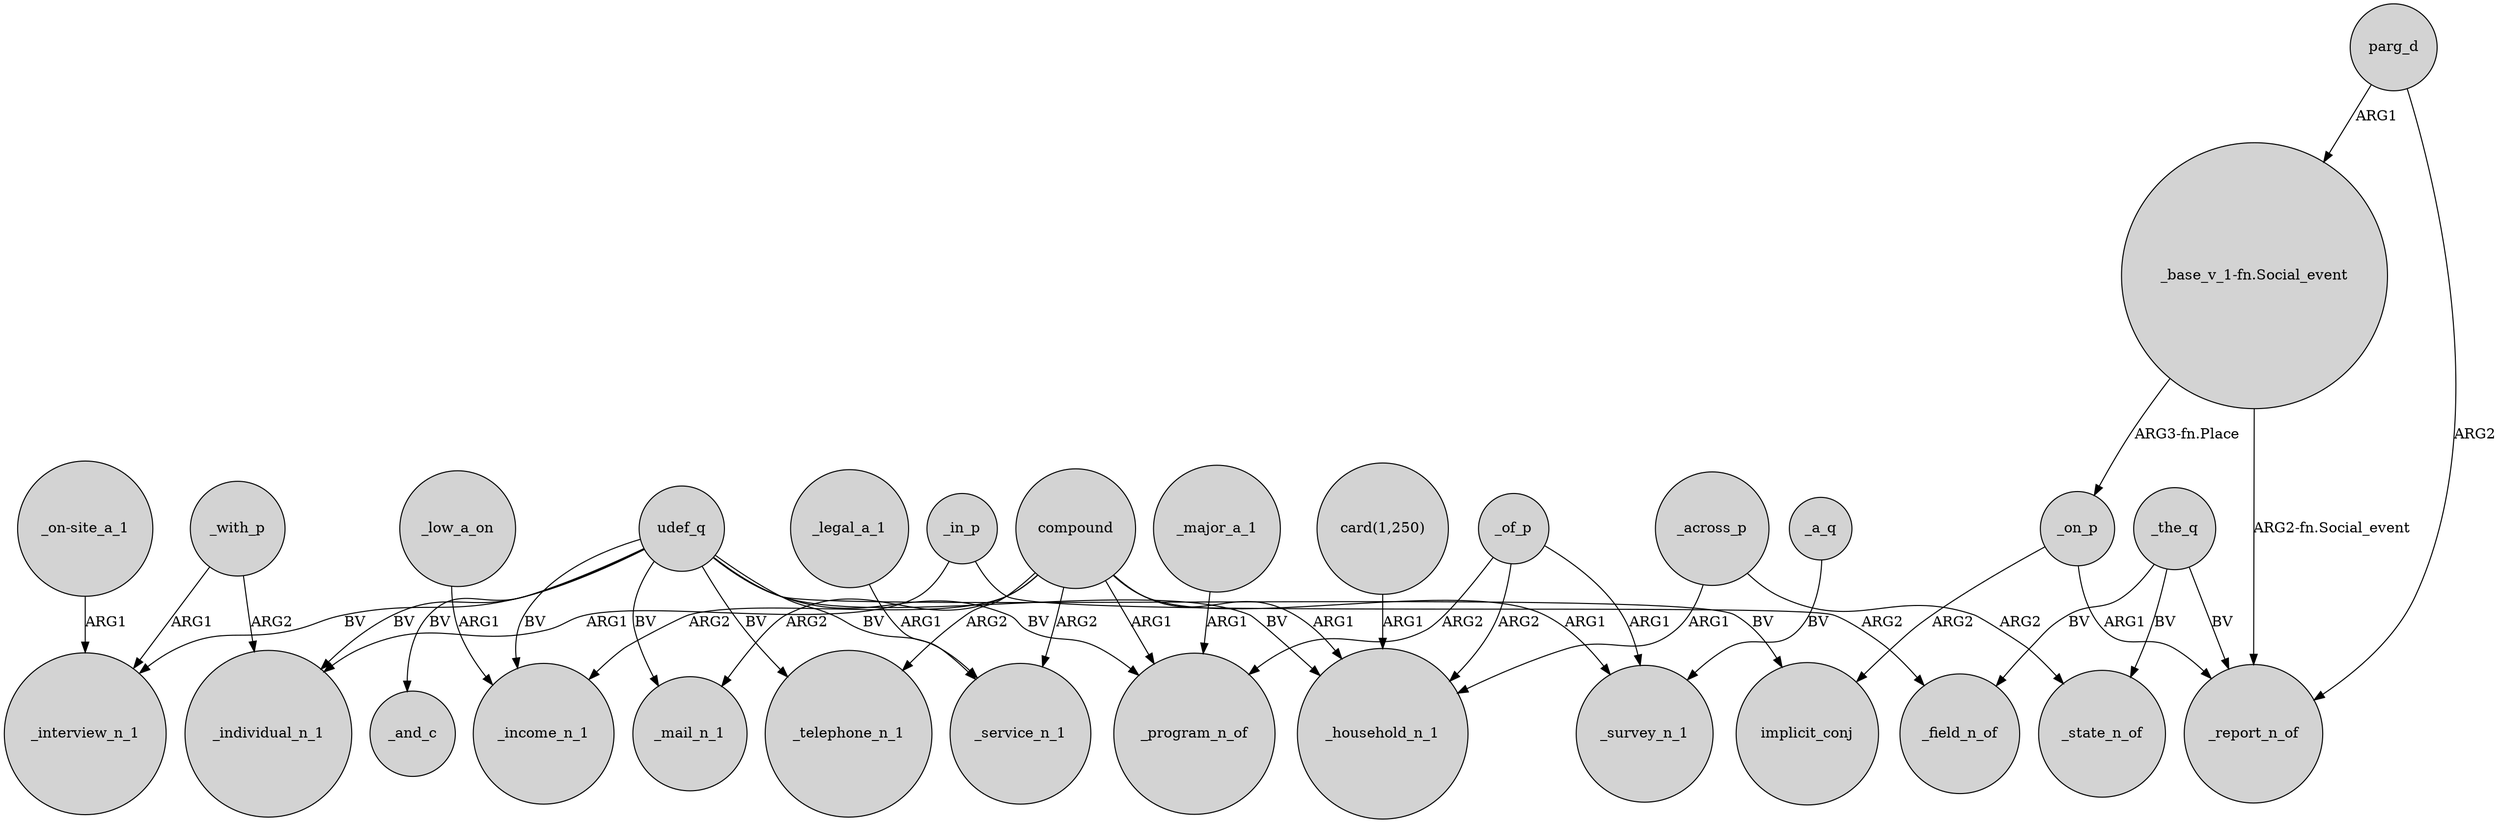 digraph {
	node [shape=circle style=filled]
	_with_p -> _individual_n_1 [label=ARG2]
	"_base_v_1-fn.Social_event" -> _on_p [label="ARG3-fn.Place"]
	udef_q -> _service_n_1 [label=BV]
	udef_q -> _telephone_n_1 [label=BV]
	compound -> _survey_n_1 [label=ARG1]
	compound -> _service_n_1 [label=ARG2]
	udef_q -> _mail_n_1 [label=BV]
	_the_q -> _state_n_of [label=BV]
	_of_p -> _survey_n_1 [label=ARG1]
	_a_q -> _survey_n_1 [label=BV]
	_major_a_1 -> _program_n_of [label=ARG1]
	_in_p -> _field_n_of [label=ARG2]
	_across_p -> _household_n_1 [label=ARG1]
	udef_q -> _income_n_1 [label=BV]
	_the_q -> _report_n_of [label=BV]
	compound -> _mail_n_1 [label=ARG2]
	_in_p -> _individual_n_1 [label=ARG1]
	compound -> _household_n_1 [label=ARG1]
	udef_q -> _and_c [label=BV]
	_across_p -> _state_n_of [label=ARG2]
	_low_a_on -> _income_n_1 [label=ARG1]
	udef_q -> _program_n_of [label=BV]
	udef_q -> _individual_n_1 [label=BV]
	compound -> _program_n_of [label=ARG1]
	"_on-site_a_1" -> _interview_n_1 [label=ARG1]
	_of_p -> _household_n_1 [label=ARG2]
	compound -> _telephone_n_1 [label=ARG2]
	parg_d -> _report_n_of [label=ARG2]
	_of_p -> _program_n_of [label=ARG2]
	_the_q -> _field_n_of [label=BV]
	parg_d -> "_base_v_1-fn.Social_event" [label=ARG1]
	_on_p -> implicit_conj [label=ARG2]
	"_base_v_1-fn.Social_event" -> _report_n_of [label="ARG2-fn.Social_event"]
	_legal_a_1 -> _service_n_1 [label=ARG1]
	udef_q -> _household_n_1 [label=BV]
	"card(1,250)" -> _household_n_1 [label=ARG1]
	_with_p -> _interview_n_1 [label=ARG1]
	compound -> _income_n_1 [label=ARG2]
	udef_q -> _interview_n_1 [label=BV]
	udef_q -> implicit_conj [label=BV]
	_on_p -> _report_n_of [label=ARG1]
}
